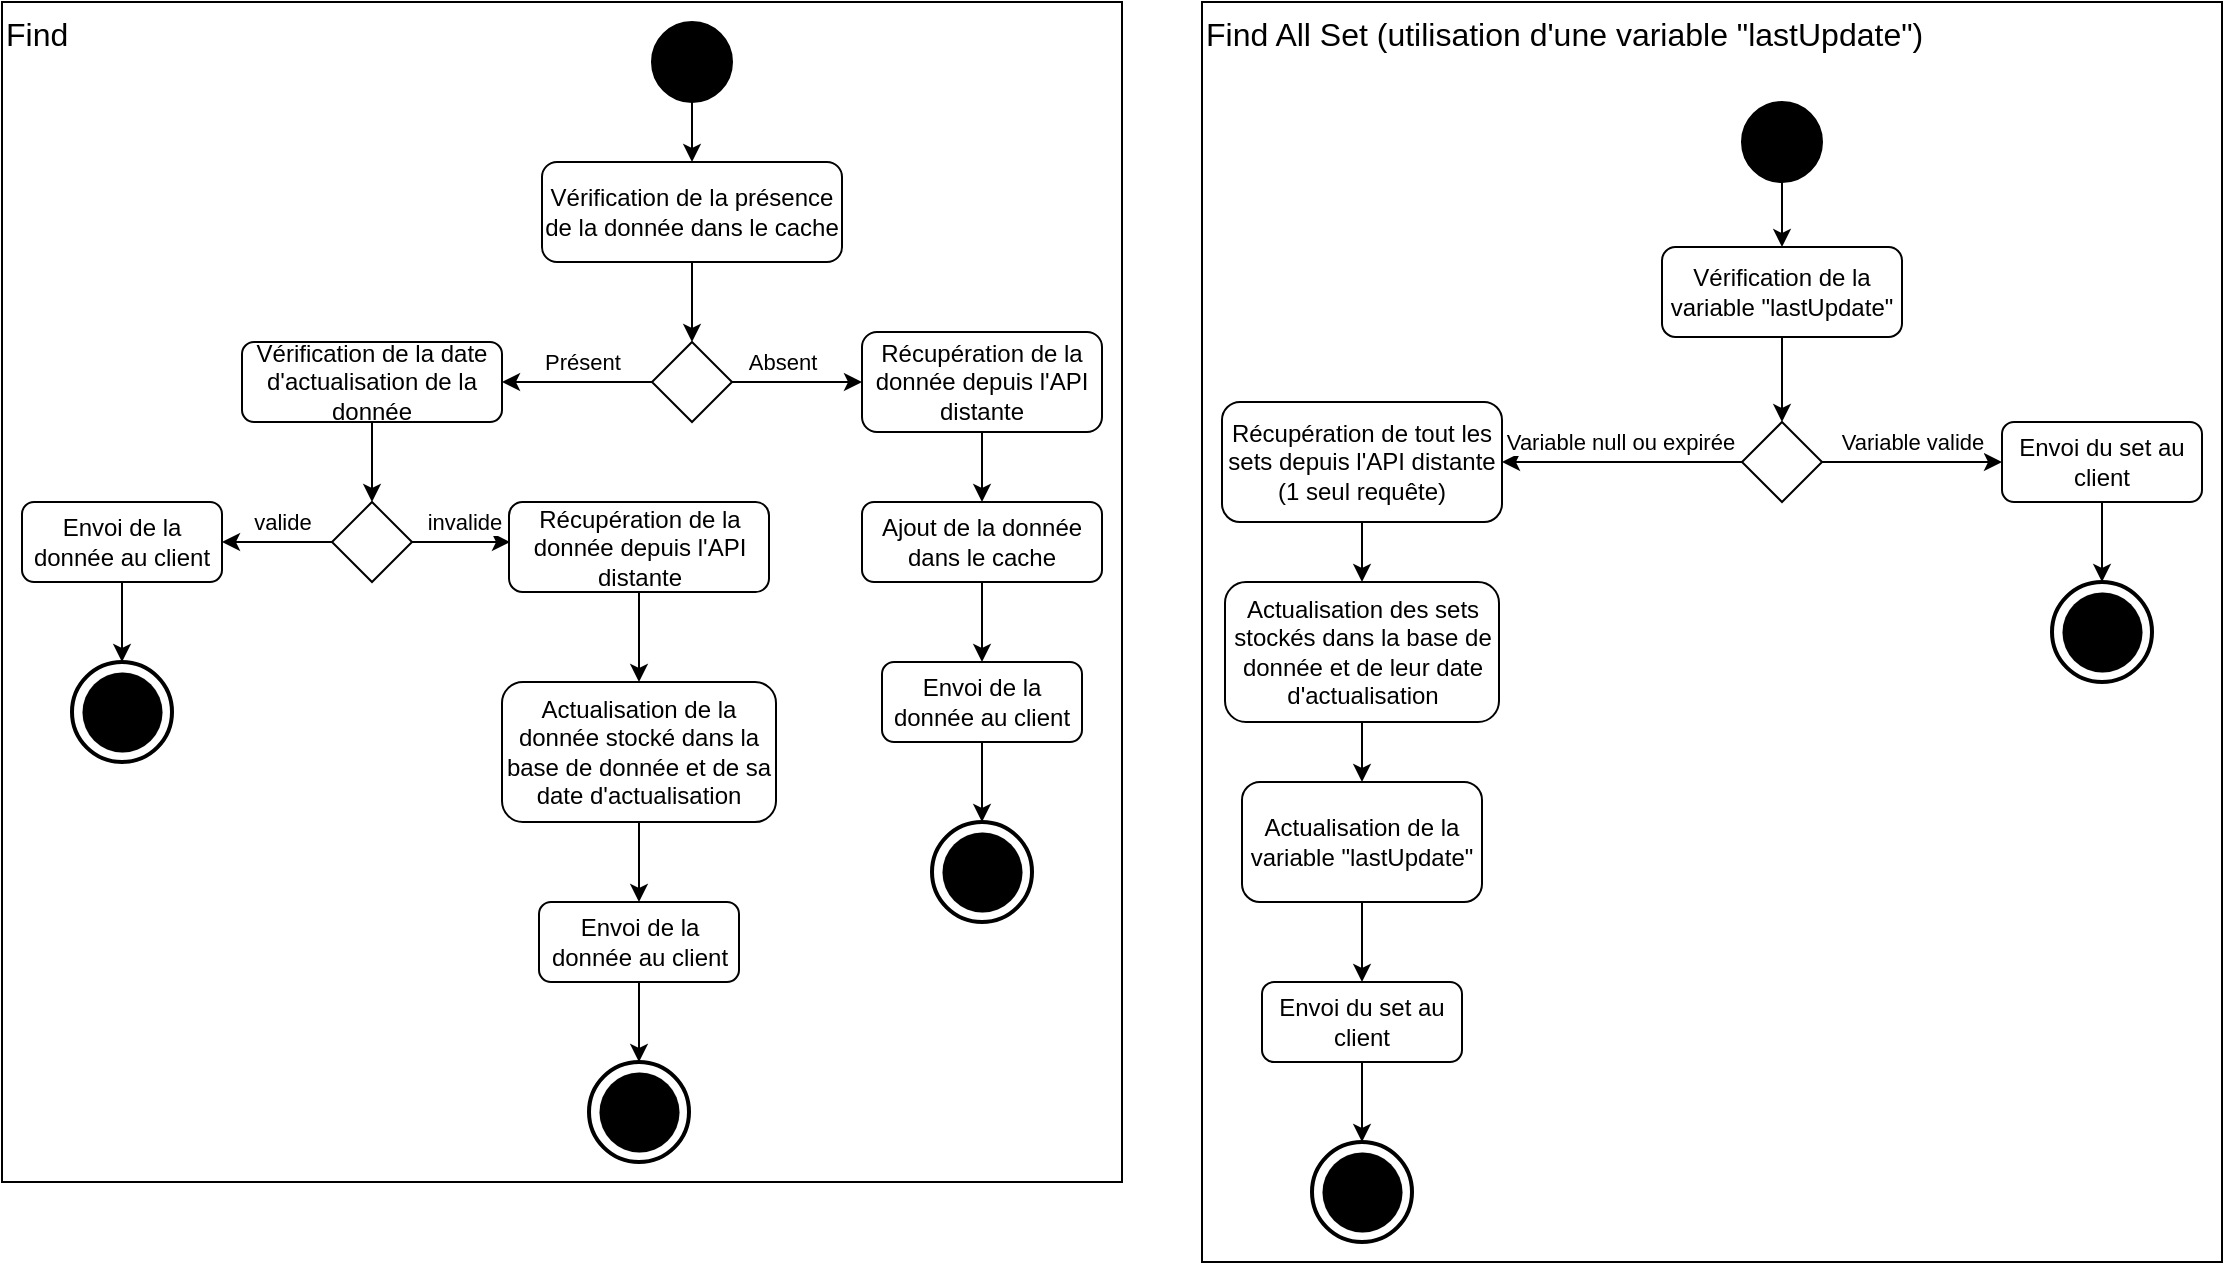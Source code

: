 <mxfile version="26.2.2">
  <diagram name="Page-1" id="vlpZ0lhPYtKqg7JZP0tZ">
    <mxGraphModel dx="1723" dy="1016" grid="1" gridSize="10" guides="1" tooltips="1" connect="1" arrows="1" fold="1" page="1" pageScale="1" pageWidth="827" pageHeight="1169" math="0" shadow="0">
      <root>
        <mxCell id="0" />
        <mxCell id="1" parent="0" />
        <mxCell id="uV60NB-MyTTJJ1ko4V9U-1" value="Find" style="rounded=0;whiteSpace=wrap;html=1;align=left;verticalAlign=top;fillColor=none;fontSize=16;" parent="1" vertex="1">
          <mxGeometry x="30" y="30" width="560" height="590" as="geometry" />
        </mxCell>
        <mxCell id="uV60NB-MyTTJJ1ko4V9U-2" value="Vérification de la présence de la donnée dans le cache" style="rounded=1;whiteSpace=wrap;html=1;" parent="1" vertex="1">
          <mxGeometry x="300" y="110" width="150" height="50" as="geometry" />
        </mxCell>
        <mxCell id="uV60NB-MyTTJJ1ko4V9U-3" value="" style="ellipse;whiteSpace=wrap;html=1;aspect=fixed;fillColor=#000000;" parent="1" vertex="1">
          <mxGeometry x="355" y="40" width="40" height="40" as="geometry" />
        </mxCell>
        <mxCell id="uV60NB-MyTTJJ1ko4V9U-4" value="" style="endArrow=classic;html=1;rounded=0;exitX=0.5;exitY=1;exitDx=0;exitDy=0;entryX=0.5;entryY=0;entryDx=0;entryDy=0;" parent="1" source="uV60NB-MyTTJJ1ko4V9U-3" target="uV60NB-MyTTJJ1ko4V9U-2" edge="1">
          <mxGeometry width="50" height="50" relative="1" as="geometry">
            <mxPoint x="570" y="410" as="sourcePoint" />
            <mxPoint x="620" y="360" as="targetPoint" />
          </mxGeometry>
        </mxCell>
        <mxCell id="uV60NB-MyTTJJ1ko4V9U-5" value="" style="rhombus;whiteSpace=wrap;html=1;" parent="1" vertex="1">
          <mxGeometry x="355" y="200" width="40" height="40" as="geometry" />
        </mxCell>
        <mxCell id="uV60NB-MyTTJJ1ko4V9U-6" value="" style="endArrow=classic;html=1;rounded=0;exitX=0.5;exitY=1;exitDx=0;exitDy=0;entryX=0.5;entryY=0;entryDx=0;entryDy=0;" parent="1" source="uV60NB-MyTTJJ1ko4V9U-2" target="uV60NB-MyTTJJ1ko4V9U-5" edge="1">
          <mxGeometry width="50" height="50" relative="1" as="geometry">
            <mxPoint x="570" y="410" as="sourcePoint" />
            <mxPoint x="620" y="360" as="targetPoint" />
          </mxGeometry>
        </mxCell>
        <mxCell id="uV60NB-MyTTJJ1ko4V9U-11" value="" style="edgeStyle=orthogonalEdgeStyle;rounded=0;orthogonalLoop=1;jettySize=auto;html=1;" parent="1" source="uV60NB-MyTTJJ1ko4V9U-5" target="uV60NB-MyTTJJ1ko4V9U-7" edge="1">
          <mxGeometry relative="1" as="geometry" />
        </mxCell>
        <mxCell id="uV60NB-MyTTJJ1ko4V9U-12" value="Absent" style="edgeLabel;html=1;align=center;verticalAlign=middle;resizable=0;points=[];" parent="uV60NB-MyTTJJ1ko4V9U-11" vertex="1" connectable="0">
          <mxGeometry x="0.108" y="1" relative="1" as="geometry">
            <mxPoint x="-11" y="-9" as="offset" />
          </mxGeometry>
        </mxCell>
        <mxCell id="uV60NB-MyTTJJ1ko4V9U-7" value="Récupération de la donnée depuis l&#39;API distante" style="rounded=1;whiteSpace=wrap;html=1;" parent="1" vertex="1">
          <mxGeometry x="460" y="195" width="120" height="50" as="geometry" />
        </mxCell>
        <mxCell id="uV60NB-MyTTJJ1ko4V9U-13" value="Ajout de la donnée dans le cache" style="rounded=1;whiteSpace=wrap;html=1;" parent="1" vertex="1">
          <mxGeometry x="460" y="280" width="120" height="40" as="geometry" />
        </mxCell>
        <mxCell id="uV60NB-MyTTJJ1ko4V9U-14" value="" style="endArrow=classic;html=1;rounded=0;exitX=0.5;exitY=1;exitDx=0;exitDy=0;entryX=0.5;entryY=0;entryDx=0;entryDy=0;" parent="1" source="uV60NB-MyTTJJ1ko4V9U-7" target="uV60NB-MyTTJJ1ko4V9U-13" edge="1">
          <mxGeometry width="50" height="50" relative="1" as="geometry">
            <mxPoint x="570" y="290" as="sourcePoint" />
            <mxPoint x="620" y="240" as="targetPoint" />
          </mxGeometry>
        </mxCell>
        <mxCell id="uV60NB-MyTTJJ1ko4V9U-15" value="Vérification de la date d&#39;actualisation de la donnée" style="rounded=1;whiteSpace=wrap;html=1;" parent="1" vertex="1">
          <mxGeometry x="150" y="200" width="130" height="40" as="geometry" />
        </mxCell>
        <mxCell id="uV60NB-MyTTJJ1ko4V9U-16" value="" style="endArrow=classic;html=1;rounded=0;exitX=0;exitY=0.5;exitDx=0;exitDy=0;entryX=1;entryY=0.5;entryDx=0;entryDy=0;" parent="1" source="uV60NB-MyTTJJ1ko4V9U-5" target="uV60NB-MyTTJJ1ko4V9U-15" edge="1">
          <mxGeometry width="50" height="50" relative="1" as="geometry">
            <mxPoint x="350" y="290" as="sourcePoint" />
            <mxPoint x="400" y="240" as="targetPoint" />
          </mxGeometry>
        </mxCell>
        <mxCell id="uV60NB-MyTTJJ1ko4V9U-17" value="Présent" style="edgeLabel;html=1;align=center;verticalAlign=middle;resizable=0;points=[];" parent="uV60NB-MyTTJJ1ko4V9U-16" vertex="1" connectable="0">
          <mxGeometry x="-0.146" y="2" relative="1" as="geometry">
            <mxPoint x="-3" y="-12" as="offset" />
          </mxGeometry>
        </mxCell>
        <mxCell id="uV60NB-MyTTJJ1ko4V9U-18" value="" style="rhombus;whiteSpace=wrap;html=1;" parent="1" vertex="1">
          <mxGeometry x="195" y="280" width="40" height="40" as="geometry" />
        </mxCell>
        <mxCell id="uV60NB-MyTTJJ1ko4V9U-19" value="" style="endArrow=classic;html=1;rounded=0;exitX=0.5;exitY=1;exitDx=0;exitDy=0;entryX=0.5;entryY=0;entryDx=0;entryDy=0;" parent="1" source="uV60NB-MyTTJJ1ko4V9U-15" target="uV60NB-MyTTJJ1ko4V9U-18" edge="1">
          <mxGeometry width="50" height="50" relative="1" as="geometry">
            <mxPoint x="350" y="290" as="sourcePoint" />
            <mxPoint x="400" y="240" as="targetPoint" />
          </mxGeometry>
        </mxCell>
        <mxCell id="uV60NB-MyTTJJ1ko4V9U-20" value="Envoi de la donnée au client" style="rounded=1;whiteSpace=wrap;html=1;" parent="1" vertex="1">
          <mxGeometry x="40" y="280" width="100" height="40" as="geometry" />
        </mxCell>
        <mxCell id="uV60NB-MyTTJJ1ko4V9U-21" value="" style="endArrow=classic;html=1;rounded=0;exitX=0;exitY=0.5;exitDx=0;exitDy=0;entryX=1;entryY=0.5;entryDx=0;entryDy=0;" parent="1" source="uV60NB-MyTTJJ1ko4V9U-18" target="uV60NB-MyTTJJ1ko4V9U-20" edge="1">
          <mxGeometry width="50" height="50" relative="1" as="geometry">
            <mxPoint x="350" y="290" as="sourcePoint" />
            <mxPoint x="400" y="240" as="targetPoint" />
          </mxGeometry>
        </mxCell>
        <mxCell id="uV60NB-MyTTJJ1ko4V9U-71" value="valide" style="edgeLabel;html=1;align=center;verticalAlign=middle;resizable=0;points=[];" parent="uV60NB-MyTTJJ1ko4V9U-21" vertex="1" connectable="0">
          <mxGeometry x="0.09" y="2" relative="1" as="geometry">
            <mxPoint x="5" y="-12" as="offset" />
          </mxGeometry>
        </mxCell>
        <mxCell id="uV60NB-MyTTJJ1ko4V9U-22" value="" style="ellipse;whiteSpace=wrap;html=1;aspect=fixed;fillColor=#000000;gradientColor=none;perimeterSpacing=0;strokeWidth=0;labelBackgroundColor=none;labelBorderColor=default;spacingTop=0;fontColor=none;noLabel=1;fillStyle=auto;" parent="1" vertex="1">
          <mxGeometry x="70" y="365" width="40" height="40" as="geometry" />
        </mxCell>
        <mxCell id="uV60NB-MyTTJJ1ko4V9U-23" value="" style="ellipse;whiteSpace=wrap;html=1;aspect=fixed;fillColor=none;strokeWidth=2;" parent="1" vertex="1">
          <mxGeometry x="65" y="360" width="50" height="50" as="geometry" />
        </mxCell>
        <mxCell id="uV60NB-MyTTJJ1ko4V9U-24" value="" style="endArrow=classic;html=1;rounded=0;exitX=0.5;exitY=1;exitDx=0;exitDy=0;entryX=0.5;entryY=0;entryDx=0;entryDy=0;" parent="1" source="uV60NB-MyTTJJ1ko4V9U-20" target="uV60NB-MyTTJJ1ko4V9U-23" edge="1">
          <mxGeometry width="50" height="50" relative="1" as="geometry">
            <mxPoint x="350" y="290" as="sourcePoint" />
            <mxPoint x="400" y="240" as="targetPoint" />
          </mxGeometry>
        </mxCell>
        <mxCell id="uV60NB-MyTTJJ1ko4V9U-25" value="Récupération de la donnée depuis l&#39;API distante" style="rounded=1;whiteSpace=wrap;html=1;" parent="1" vertex="1">
          <mxGeometry x="283.5" y="280" width="130" height="45" as="geometry" />
        </mxCell>
        <mxCell id="uV60NB-MyTTJJ1ko4V9U-26" value="" style="endArrow=classic;html=1;rounded=0;exitX=1;exitY=0.5;exitDx=0;exitDy=0;" parent="1" source="uV60NB-MyTTJJ1ko4V9U-18" edge="1">
          <mxGeometry width="50" height="50" relative="1" as="geometry">
            <mxPoint x="350" y="290" as="sourcePoint" />
            <mxPoint x="284" y="300" as="targetPoint" />
          </mxGeometry>
        </mxCell>
        <mxCell id="uV60NB-MyTTJJ1ko4V9U-72" value="invalide" style="edgeLabel;html=1;align=center;verticalAlign=middle;resizable=0;points=[];" parent="uV60NB-MyTTJJ1ko4V9U-26" vertex="1" connectable="0">
          <mxGeometry x="-0.431" relative="1" as="geometry">
            <mxPoint x="12" y="-10" as="offset" />
          </mxGeometry>
        </mxCell>
        <mxCell id="uV60NB-MyTTJJ1ko4V9U-27" value="Actualisation de la donnée stocké dans la base de donnée et de sa date d&#39;actualisation" style="rounded=1;whiteSpace=wrap;html=1;" parent="1" vertex="1">
          <mxGeometry x="280" y="370" width="137" height="70" as="geometry" />
        </mxCell>
        <mxCell id="uV60NB-MyTTJJ1ko4V9U-28" value="" style="endArrow=classic;html=1;rounded=0;exitX=0.5;exitY=1;exitDx=0;exitDy=0;entryX=0.5;entryY=0;entryDx=0;entryDy=0;" parent="1" source="uV60NB-MyTTJJ1ko4V9U-25" target="uV60NB-MyTTJJ1ko4V9U-27" edge="1">
          <mxGeometry width="50" height="50" relative="1" as="geometry">
            <mxPoint x="368.5" y="290" as="sourcePoint" />
            <mxPoint x="418.5" y="240" as="targetPoint" />
          </mxGeometry>
        </mxCell>
        <mxCell id="uV60NB-MyTTJJ1ko4V9U-29" value="Envoi de la donnée au client" style="rounded=1;whiteSpace=wrap;html=1;" parent="1" vertex="1">
          <mxGeometry x="298.5" y="480" width="100" height="40" as="geometry" />
        </mxCell>
        <mxCell id="uV60NB-MyTTJJ1ko4V9U-30" value="" style="ellipse;whiteSpace=wrap;html=1;aspect=fixed;fillColor=#000000;gradientColor=none;perimeterSpacing=0;strokeWidth=0;labelBackgroundColor=none;labelBorderColor=default;spacingTop=0;fontColor=none;noLabel=1;fillStyle=auto;" parent="1" vertex="1">
          <mxGeometry x="328.5" y="565" width="40" height="40" as="geometry" />
        </mxCell>
        <mxCell id="uV60NB-MyTTJJ1ko4V9U-31" value="" style="ellipse;whiteSpace=wrap;html=1;aspect=fixed;fillColor=none;strokeWidth=2;" parent="1" vertex="1">
          <mxGeometry x="323.5" y="560" width="50" height="50" as="geometry" />
        </mxCell>
        <mxCell id="uV60NB-MyTTJJ1ko4V9U-32" value="" style="endArrow=classic;html=1;rounded=0;exitX=0.5;exitY=1;exitDx=0;exitDy=0;entryX=0.5;entryY=0;entryDx=0;entryDy=0;" parent="1" source="uV60NB-MyTTJJ1ko4V9U-29" target="uV60NB-MyTTJJ1ko4V9U-31" edge="1">
          <mxGeometry width="50" height="50" relative="1" as="geometry">
            <mxPoint x="608.5" y="490" as="sourcePoint" />
            <mxPoint x="658.5" y="440" as="targetPoint" />
          </mxGeometry>
        </mxCell>
        <mxCell id="uV60NB-MyTTJJ1ko4V9U-33" value="" style="endArrow=classic;html=1;rounded=0;exitX=0.5;exitY=1;exitDx=0;exitDy=0;entryX=0.5;entryY=0;entryDx=0;entryDy=0;" parent="1" source="uV60NB-MyTTJJ1ko4V9U-27" target="uV60NB-MyTTJJ1ko4V9U-29" edge="1">
          <mxGeometry width="50" height="50" relative="1" as="geometry">
            <mxPoint x="368.5" y="450" as="sourcePoint" />
            <mxPoint x="418.5" y="400" as="targetPoint" />
          </mxGeometry>
        </mxCell>
        <mxCell id="uV60NB-MyTTJJ1ko4V9U-35" value="Envoi de la donnée au client" style="rounded=1;whiteSpace=wrap;html=1;" parent="1" vertex="1">
          <mxGeometry x="470" y="360" width="100" height="40" as="geometry" />
        </mxCell>
        <mxCell id="uV60NB-MyTTJJ1ko4V9U-36" value="" style="ellipse;whiteSpace=wrap;html=1;aspect=fixed;fillColor=#000000;gradientColor=none;perimeterSpacing=0;strokeWidth=0;labelBackgroundColor=none;labelBorderColor=default;spacingTop=0;fontColor=none;noLabel=1;fillStyle=auto;" parent="1" vertex="1">
          <mxGeometry x="500" y="445" width="40" height="40" as="geometry" />
        </mxCell>
        <mxCell id="uV60NB-MyTTJJ1ko4V9U-37" value="" style="ellipse;whiteSpace=wrap;html=1;aspect=fixed;fillColor=none;strokeWidth=2;" parent="1" vertex="1">
          <mxGeometry x="495" y="440" width="50" height="50" as="geometry" />
        </mxCell>
        <mxCell id="uV60NB-MyTTJJ1ko4V9U-38" value="" style="endArrow=classic;html=1;rounded=0;exitX=0.5;exitY=1;exitDx=0;exitDy=0;entryX=0.5;entryY=0;entryDx=0;entryDy=0;" parent="1" source="uV60NB-MyTTJJ1ko4V9U-35" target="uV60NB-MyTTJJ1ko4V9U-37" edge="1">
          <mxGeometry width="50" height="50" relative="1" as="geometry">
            <mxPoint x="780" y="370" as="sourcePoint" />
            <mxPoint x="830" y="320" as="targetPoint" />
          </mxGeometry>
        </mxCell>
        <mxCell id="uV60NB-MyTTJJ1ko4V9U-39" value="" style="endArrow=classic;html=1;rounded=0;exitX=0.5;exitY=1;exitDx=0;exitDy=0;entryX=0.5;entryY=0;entryDx=0;entryDy=0;" parent="1" source="uV60NB-MyTTJJ1ko4V9U-13" target="uV60NB-MyTTJJ1ko4V9U-35" edge="1">
          <mxGeometry width="50" height="50" relative="1" as="geometry">
            <mxPoint x="390" y="300" as="sourcePoint" />
            <mxPoint x="440" y="250" as="targetPoint" />
          </mxGeometry>
        </mxCell>
        <mxCell id="uV60NB-MyTTJJ1ko4V9U-40" value="" style="ellipse;whiteSpace=wrap;html=1;aspect=fixed;fillColor=#000000;" parent="1" vertex="1">
          <mxGeometry x="900" y="80" width="40" height="40" as="geometry" />
        </mxCell>
        <mxCell id="uV60NB-MyTTJJ1ko4V9U-41" value="Vérification de la variable &quot;lastUpdate&quot;" style="rounded=1;whiteSpace=wrap;html=1;" parent="1" vertex="1">
          <mxGeometry x="860" y="152.5" width="120" height="45" as="geometry" />
        </mxCell>
        <mxCell id="uV60NB-MyTTJJ1ko4V9U-42" value="" style="endArrow=classic;html=1;rounded=0;exitX=0.5;exitY=1;exitDx=0;exitDy=0;entryX=0.5;entryY=0;entryDx=0;entryDy=0;" parent="1" source="uV60NB-MyTTJJ1ko4V9U-40" target="uV60NB-MyTTJJ1ko4V9U-41" edge="1">
          <mxGeometry width="50" height="50" relative="1" as="geometry">
            <mxPoint x="530" y="430" as="sourcePoint" />
            <mxPoint x="580" y="380" as="targetPoint" />
          </mxGeometry>
        </mxCell>
        <mxCell id="uV60NB-MyTTJJ1ko4V9U-43" value="" style="rhombus;whiteSpace=wrap;html=1;" parent="1" vertex="1">
          <mxGeometry x="900" y="240" width="40" height="40" as="geometry" />
        </mxCell>
        <mxCell id="uV60NB-MyTTJJ1ko4V9U-44" value="" style="endArrow=classic;html=1;rounded=0;exitX=0.5;exitY=1;exitDx=0;exitDy=0;entryX=0.5;entryY=0;entryDx=0;entryDy=0;" parent="1" source="uV60NB-MyTTJJ1ko4V9U-41" target="uV60NB-MyTTJJ1ko4V9U-43" edge="1">
          <mxGeometry width="50" height="50" relative="1" as="geometry">
            <mxPoint x="530" y="430" as="sourcePoint" />
            <mxPoint x="580" y="380" as="targetPoint" />
          </mxGeometry>
        </mxCell>
        <mxCell id="uV60NB-MyTTJJ1ko4V9U-45" value="Récupération de tout les sets depuis l&#39;API distante (1 seul requête)" style="rounded=1;whiteSpace=wrap;html=1;" parent="1" vertex="1">
          <mxGeometry x="640" y="230" width="140" height="60" as="geometry" />
        </mxCell>
        <mxCell id="uV60NB-MyTTJJ1ko4V9U-46" value="" style="endArrow=classic;html=1;rounded=0;exitX=0;exitY=0.5;exitDx=0;exitDy=0;entryX=1;entryY=0.5;entryDx=0;entryDy=0;" parent="1" source="uV60NB-MyTTJJ1ko4V9U-43" target="uV60NB-MyTTJJ1ko4V9U-45" edge="1">
          <mxGeometry width="50" height="50" relative="1" as="geometry">
            <mxPoint x="460" y="430" as="sourcePoint" />
            <mxPoint x="510" y="380" as="targetPoint" />
          </mxGeometry>
        </mxCell>
        <mxCell id="uV60NB-MyTTJJ1ko4V9U-49" value="Variable null ou expirée" style="edgeLabel;html=1;align=center;verticalAlign=middle;resizable=0;points=[];" parent="uV60NB-MyTTJJ1ko4V9U-46" vertex="1" connectable="0">
          <mxGeometry x="-0.087" relative="1" as="geometry">
            <mxPoint x="-6" y="-10" as="offset" />
          </mxGeometry>
        </mxCell>
        <mxCell id="uV60NB-MyTTJJ1ko4V9U-47" value="Actualisation des sets stockés dans la base de donnée et de leur date d&#39;actualisation" style="rounded=1;whiteSpace=wrap;html=1;" parent="1" vertex="1">
          <mxGeometry x="641.5" y="320" width="137" height="70" as="geometry" />
        </mxCell>
        <mxCell id="uV60NB-MyTTJJ1ko4V9U-48" value="" style="endArrow=classic;html=1;rounded=0;exitX=0.5;exitY=1;exitDx=0;exitDy=0;entryX=0.5;entryY=0;entryDx=0;entryDy=0;" parent="1" source="uV60NB-MyTTJJ1ko4V9U-45" target="uV60NB-MyTTJJ1ko4V9U-47" edge="1">
          <mxGeometry width="50" height="50" relative="1" as="geometry">
            <mxPoint x="350" y="435" as="sourcePoint" />
            <mxPoint x="400" y="385" as="targetPoint" />
          </mxGeometry>
        </mxCell>
        <mxCell id="uV60NB-MyTTJJ1ko4V9U-50" value="Actualisation de la variable &quot;lastUpdate&quot;" style="rounded=1;whiteSpace=wrap;html=1;" parent="1" vertex="1">
          <mxGeometry x="650" y="420" width="120" height="60" as="geometry" />
        </mxCell>
        <mxCell id="uV60NB-MyTTJJ1ko4V9U-51" value="" style="endArrow=classic;html=1;rounded=0;exitX=0.5;exitY=1;exitDx=0;exitDy=0;entryX=0.5;entryY=0;entryDx=0;entryDy=0;" parent="1" source="uV60NB-MyTTJJ1ko4V9U-47" target="uV60NB-MyTTJJ1ko4V9U-50" edge="1">
          <mxGeometry width="50" height="50" relative="1" as="geometry">
            <mxPoint x="410" y="430" as="sourcePoint" />
            <mxPoint x="460" y="380" as="targetPoint" />
          </mxGeometry>
        </mxCell>
        <mxCell id="uV60NB-MyTTJJ1ko4V9U-57" value="Envoi du set au client" style="rounded=1;whiteSpace=wrap;html=1;" parent="1" vertex="1">
          <mxGeometry x="660" y="520" width="100" height="40" as="geometry" />
        </mxCell>
        <mxCell id="uV60NB-MyTTJJ1ko4V9U-58" value="" style="ellipse;whiteSpace=wrap;html=1;aspect=fixed;fillColor=#000000;gradientColor=none;perimeterSpacing=0;strokeWidth=0;labelBackgroundColor=none;labelBorderColor=default;spacingTop=0;fontColor=none;noLabel=1;fillStyle=auto;" parent="1" vertex="1">
          <mxGeometry x="690" y="605" width="40" height="40" as="geometry" />
        </mxCell>
        <mxCell id="uV60NB-MyTTJJ1ko4V9U-59" value="" style="ellipse;whiteSpace=wrap;html=1;aspect=fixed;fillColor=none;strokeWidth=2;" parent="1" vertex="1">
          <mxGeometry x="685" y="600" width="50" height="50" as="geometry" />
        </mxCell>
        <mxCell id="uV60NB-MyTTJJ1ko4V9U-60" value="" style="endArrow=classic;html=1;rounded=0;exitX=0.5;exitY=1;exitDx=0;exitDy=0;entryX=0.5;entryY=0;entryDx=0;entryDy=0;" parent="1" source="uV60NB-MyTTJJ1ko4V9U-57" target="uV60NB-MyTTJJ1ko4V9U-59" edge="1">
          <mxGeometry width="50" height="50" relative="1" as="geometry">
            <mxPoint x="970" y="530" as="sourcePoint" />
            <mxPoint x="1020" y="480" as="targetPoint" />
          </mxGeometry>
        </mxCell>
        <mxCell id="uV60NB-MyTTJJ1ko4V9U-62" value="" style="endArrow=classic;html=1;rounded=0;exitX=0.5;exitY=1;exitDx=0;exitDy=0;entryX=0.5;entryY=0;entryDx=0;entryDy=0;" parent="1" source="uV60NB-MyTTJJ1ko4V9U-50" target="uV60NB-MyTTJJ1ko4V9U-57" edge="1">
          <mxGeometry width="50" height="50" relative="1" as="geometry">
            <mxPoint x="620" y="430" as="sourcePoint" />
            <mxPoint x="670" y="380" as="targetPoint" />
          </mxGeometry>
        </mxCell>
        <mxCell id="uV60NB-MyTTJJ1ko4V9U-63" value="Envoi du set au client" style="rounded=1;whiteSpace=wrap;html=1;" parent="1" vertex="1">
          <mxGeometry x="1030" y="240" width="100" height="40" as="geometry" />
        </mxCell>
        <mxCell id="uV60NB-MyTTJJ1ko4V9U-64" value="" style="ellipse;whiteSpace=wrap;html=1;aspect=fixed;fillColor=#000000;gradientColor=none;perimeterSpacing=0;strokeWidth=0;labelBackgroundColor=none;labelBorderColor=default;spacingTop=0;fontColor=none;noLabel=1;fillStyle=auto;" parent="1" vertex="1">
          <mxGeometry x="1060" y="325" width="40" height="40" as="geometry" />
        </mxCell>
        <mxCell id="uV60NB-MyTTJJ1ko4V9U-65" value="" style="ellipse;whiteSpace=wrap;html=1;aspect=fixed;fillColor=none;strokeWidth=2;" parent="1" vertex="1">
          <mxGeometry x="1055" y="320" width="50" height="50" as="geometry" />
        </mxCell>
        <mxCell id="uV60NB-MyTTJJ1ko4V9U-66" value="" style="endArrow=classic;html=1;rounded=0;exitX=0.5;exitY=1;exitDx=0;exitDy=0;entryX=0.5;entryY=0;entryDx=0;entryDy=0;" parent="1" source="uV60NB-MyTTJJ1ko4V9U-63" target="uV60NB-MyTTJJ1ko4V9U-65" edge="1">
          <mxGeometry width="50" height="50" relative="1" as="geometry">
            <mxPoint x="1320" y="250" as="sourcePoint" />
            <mxPoint x="1370" y="200" as="targetPoint" />
          </mxGeometry>
        </mxCell>
        <mxCell id="uV60NB-MyTTJJ1ko4V9U-67" value="" style="endArrow=classic;html=1;rounded=0;exitX=1;exitY=0.5;exitDx=0;exitDy=0;entryX=0;entryY=0.5;entryDx=0;entryDy=0;" parent="1" source="uV60NB-MyTTJJ1ko4V9U-43" target="uV60NB-MyTTJJ1ko4V9U-63" edge="1">
          <mxGeometry width="50" height="50" relative="1" as="geometry">
            <mxPoint x="620" y="430" as="sourcePoint" />
            <mxPoint x="670" y="380" as="targetPoint" />
          </mxGeometry>
        </mxCell>
        <mxCell id="uV60NB-MyTTJJ1ko4V9U-68" value="Variable valide" style="edgeLabel;html=1;align=center;verticalAlign=middle;resizable=0;points=[];" parent="uV60NB-MyTTJJ1ko4V9U-67" vertex="1" connectable="0">
          <mxGeometry x="-0.541" y="3" relative="1" as="geometry">
            <mxPoint x="24" y="-7" as="offset" />
          </mxGeometry>
        </mxCell>
        <mxCell id="uV60NB-MyTTJJ1ko4V9U-69" value="Find All Set (utilisation d&#39;une variable &quot;lastUpdate&quot;)" style="rounded=0;whiteSpace=wrap;html=1;align=left;verticalAlign=top;fillColor=none;fontSize=16;" parent="1" vertex="1">
          <mxGeometry x="630" y="30" width="510" height="630" as="geometry" />
        </mxCell>
      </root>
    </mxGraphModel>
  </diagram>
</mxfile>
